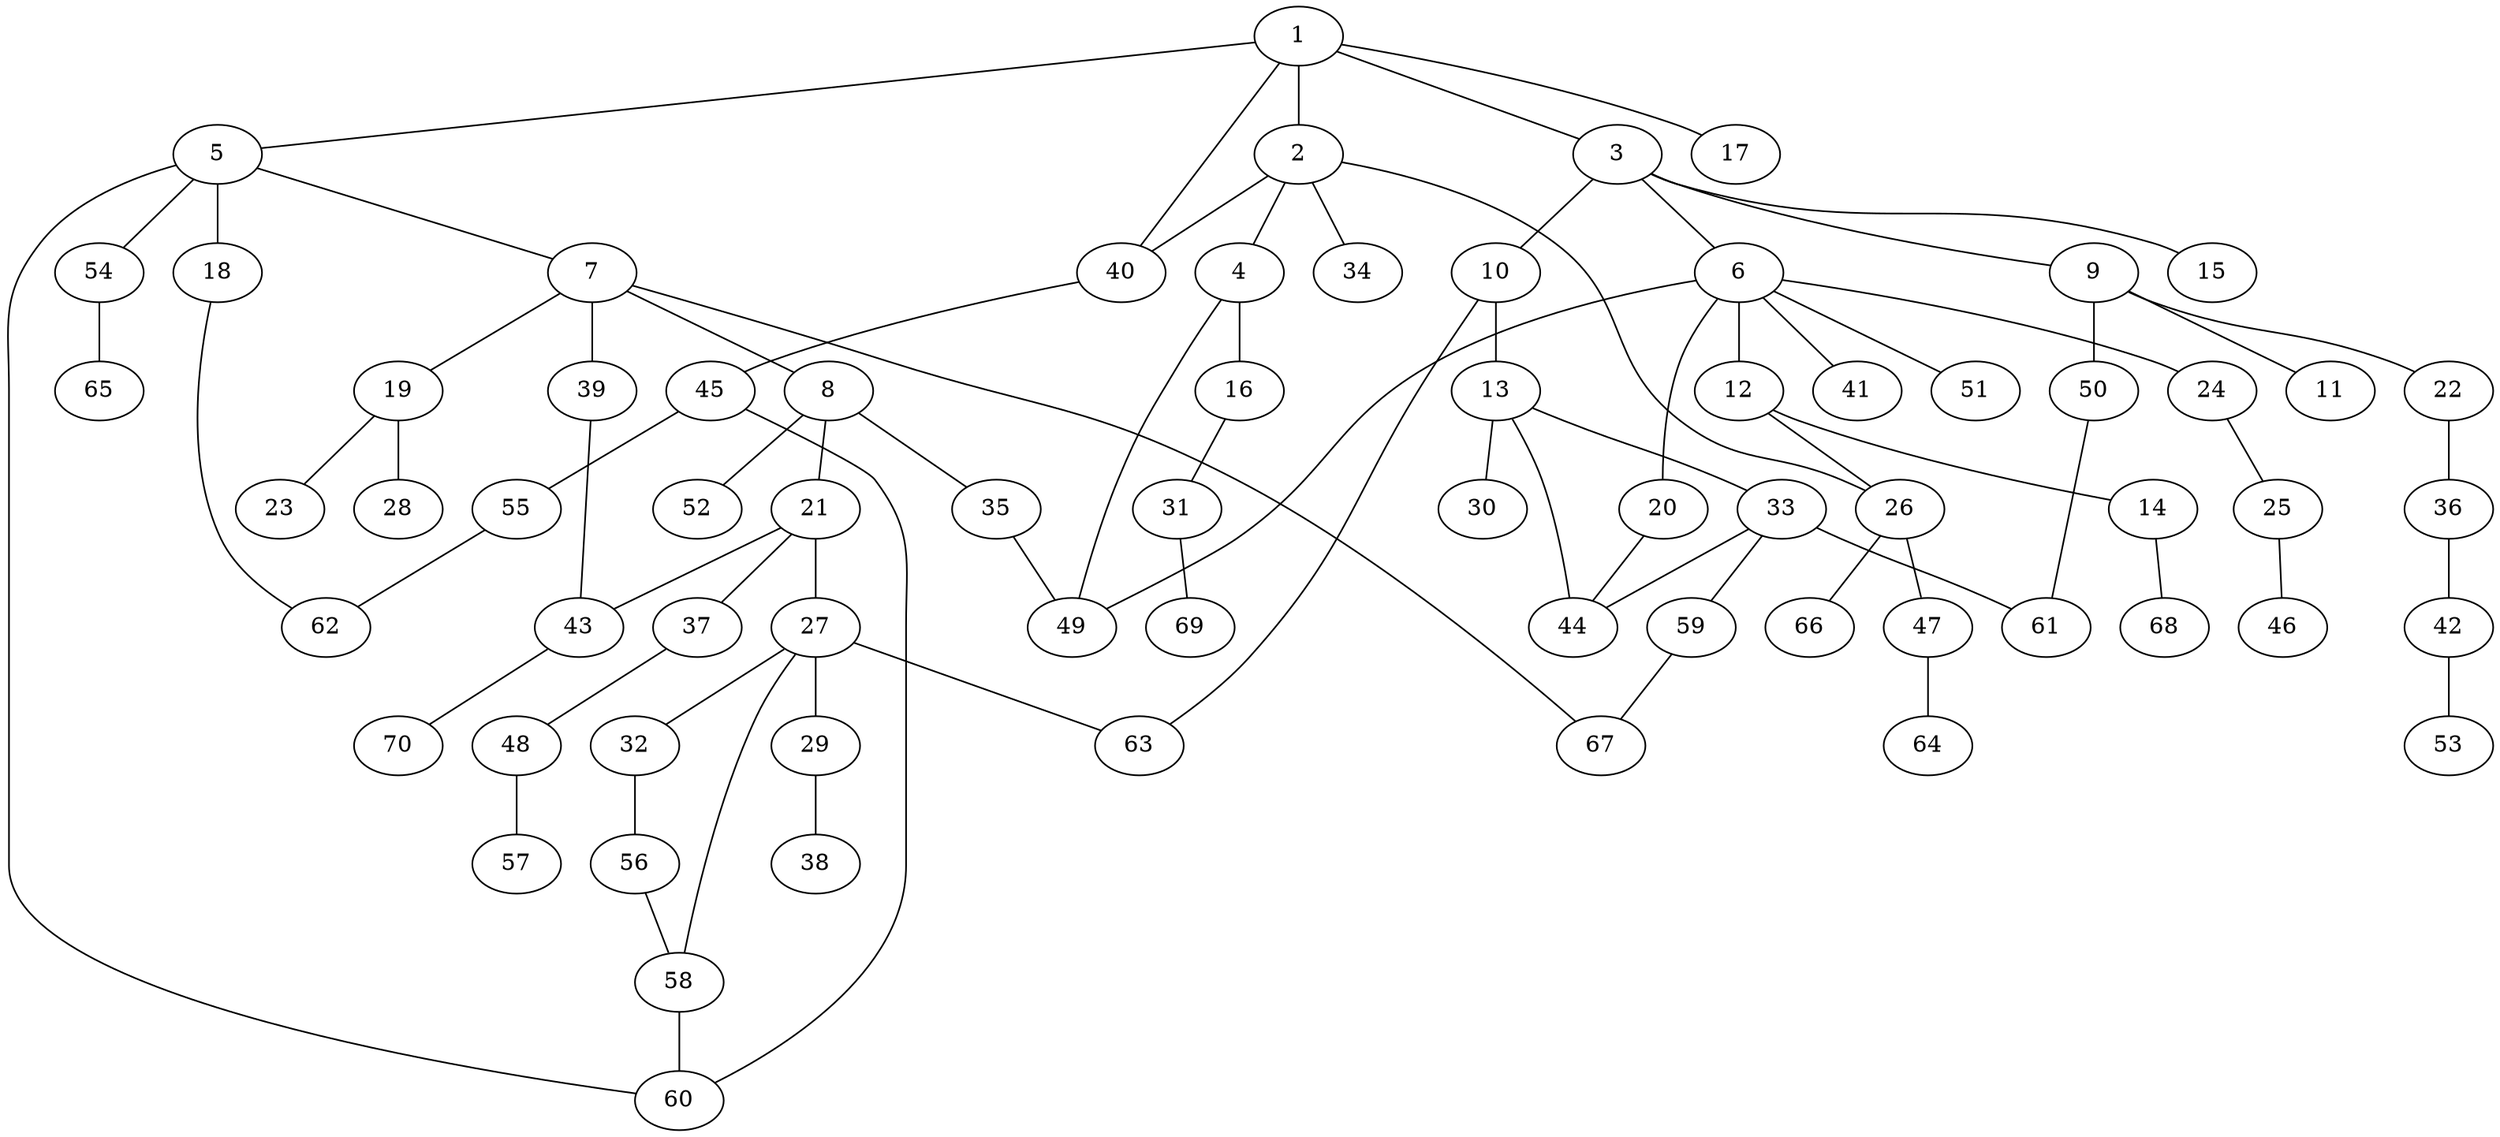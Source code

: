 graph graphname {1--2
1--3
1--5
1--17
1--40
2--4
2--26
2--34
2--40
3--6
3--9
3--10
3--15
4--16
4--49
5--7
5--18
5--54
5--60
6--12
6--20
6--24
6--41
6--49
6--51
7--8
7--19
7--39
7--67
8--21
8--35
8--52
9--11
9--22
9--50
10--13
10--63
12--14
12--26
13--30
13--33
13--44
14--68
16--31
18--62
19--23
19--28
20--44
21--27
21--37
21--43
22--36
24--25
25--46
26--47
26--66
27--29
27--32
27--58
27--63
29--38
31--69
32--56
33--44
33--59
33--61
35--49
36--42
37--48
39--43
40--45
42--53
43--70
45--55
45--60
47--64
48--57
50--61
54--65
55--62
56--58
58--60
59--67
}